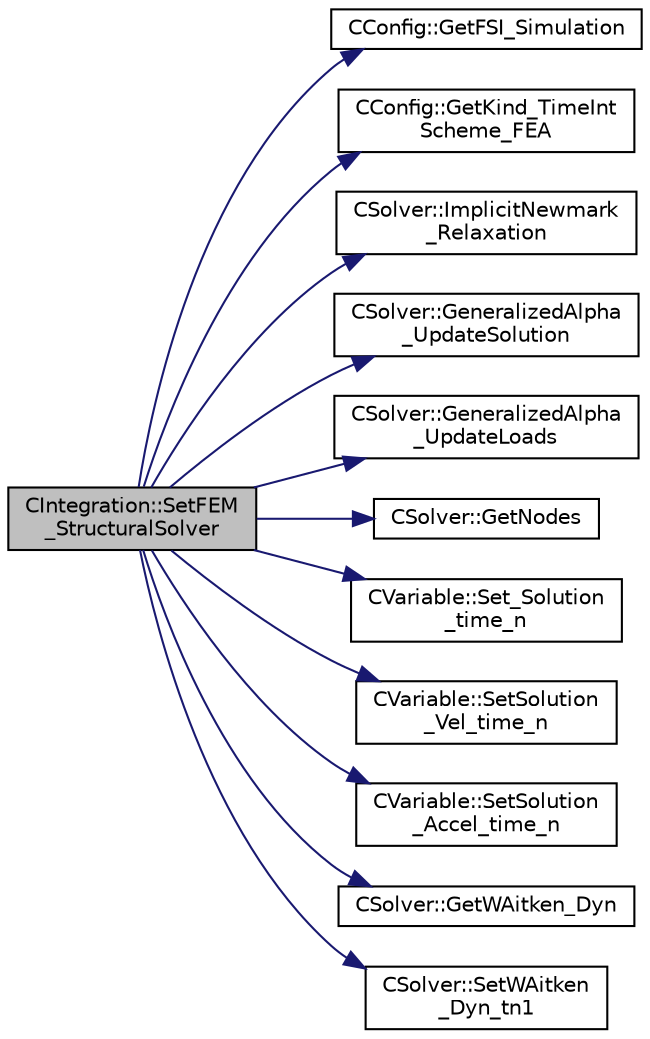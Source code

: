 digraph "CIntegration::SetFEM_StructuralSolver"
{
  edge [fontname="Helvetica",fontsize="10",labelfontname="Helvetica",labelfontsize="10"];
  node [fontname="Helvetica",fontsize="10",shape=record];
  rankdir="LR";
  Node97 [label="CIntegration::SetFEM\l_StructuralSolver",height=0.2,width=0.4,color="black", fillcolor="grey75", style="filled", fontcolor="black"];
  Node97 -> Node98 [color="midnightblue",fontsize="10",style="solid",fontname="Helvetica"];
  Node98 [label="CConfig::GetFSI_Simulation",height=0.2,width=0.4,color="black", fillcolor="white", style="filled",URL="$class_c_config.html#a9776c63953c047138e0f81d5b51cd895",tooltip="Check if the simulation we are running is a FSI simulation. "];
  Node97 -> Node99 [color="midnightblue",fontsize="10",style="solid",fontname="Helvetica"];
  Node99 [label="CConfig::GetKind_TimeInt\lScheme_FEA",height=0.2,width=0.4,color="black", fillcolor="white", style="filled",URL="$class_c_config.html#a4cf38e5edc94f4da2cb15201b3f6c09e",tooltip="Get the kind of integration scheme (explicit or implicit) for the flow equations. ..."];
  Node97 -> Node100 [color="midnightblue",fontsize="10",style="solid",fontname="Helvetica"];
  Node100 [label="CSolver::ImplicitNewmark\l_Relaxation",height=0.2,width=0.4,color="black", fillcolor="white", style="filled",URL="$class_c_solver.html#aab1a4e9e8f8cf656ab5e47b8419f23c6",tooltip="A virtual member. "];
  Node97 -> Node101 [color="midnightblue",fontsize="10",style="solid",fontname="Helvetica"];
  Node101 [label="CSolver::GeneralizedAlpha\l_UpdateSolution",height=0.2,width=0.4,color="black", fillcolor="white", style="filled",URL="$class_c_solver.html#af9c0d41cfe59e07c8dca2762697df844",tooltip="A virtual member. "];
  Node97 -> Node102 [color="midnightblue",fontsize="10",style="solid",fontname="Helvetica"];
  Node102 [label="CSolver::GeneralizedAlpha\l_UpdateLoads",height=0.2,width=0.4,color="black", fillcolor="white", style="filled",URL="$class_c_solver.html#aee3fbb3b9e961385b51a8cf4ce583172",tooltip="A virtual member. "];
  Node97 -> Node103 [color="midnightblue",fontsize="10",style="solid",fontname="Helvetica"];
  Node103 [label="CSolver::GetNodes",height=0.2,width=0.4,color="black", fillcolor="white", style="filled",URL="$class_c_solver.html#af3198e52a2ea377bb765647b5e697197",tooltip="Allow outside access to the nodes of the solver, containing conservatives, primitives, etc. "];
  Node97 -> Node104 [color="midnightblue",fontsize="10",style="solid",fontname="Helvetica"];
  Node104 [label="CVariable::Set_Solution\l_time_n",height=0.2,width=0.4,color="black", fillcolor="white", style="filled",URL="$class_c_variable.html#abf55f051089ec13d9c0422ed3389a9dc",tooltip="Set the variable solution at time n. "];
  Node97 -> Node105 [color="midnightblue",fontsize="10",style="solid",fontname="Helvetica"];
  Node105 [label="CVariable::SetSolution\l_Vel_time_n",height=0.2,width=0.4,color="black", fillcolor="white", style="filled",URL="$class_c_variable.html#a889d87f62b6ffa72ca8b3f7cec792753",tooltip="Set the value of the velocity (Structural Analysis) at time n. "];
  Node97 -> Node106 [color="midnightblue",fontsize="10",style="solid",fontname="Helvetica"];
  Node106 [label="CVariable::SetSolution\l_Accel_time_n",height=0.2,width=0.4,color="black", fillcolor="white", style="filled",URL="$class_c_variable.html#a3448962f8d6a3867336dd139d552b225",tooltip="Set the value of the acceleration (Structural Analysis) at time n. "];
  Node97 -> Node107 [color="midnightblue",fontsize="10",style="solid",fontname="Helvetica"];
  Node107 [label="CSolver::GetWAitken_Dyn",height=0.2,width=0.4,color="black", fillcolor="white", style="filled",URL="$class_c_solver.html#abb2ce000ca52a117db996a9579c060c9",tooltip="A virtual member. "];
  Node97 -> Node108 [color="midnightblue",fontsize="10",style="solid",fontname="Helvetica"];
  Node108 [label="CSolver::SetWAitken\l_Dyn_tn1",height=0.2,width=0.4,color="black", fillcolor="white", style="filled",URL="$class_c_solver.html#ac04105381a6459f440cd01bd86602637",tooltip="A virtual member. "];
}

